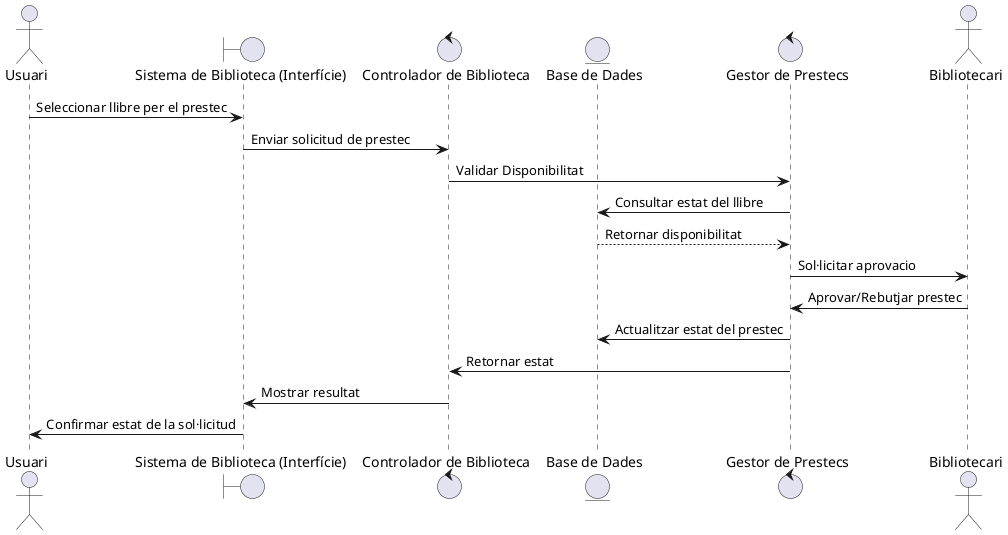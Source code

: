@startuml
actor Usuari as Us
boundary "Sistema de Biblioteca (Interfície)" as UI
control "Controlador de Biblioteca" as Control
entity "Base de Dades" as DB
control "Gestor de Prestecs" as Prestec
actor Bibliotecari as Bi
Us -> UI : Seleccionar llibre per el prestec
UI -> Control : Enviar solicitud de prestec
Control -> Prestec : Validar Disponibilitat
Prestec -> DB : Consultar estat del llibre
DB --> Prestec : Retornar disponibilitat
Prestec -> Bi : Sol·licitar aprovacio
Bi -> Prestec : Aprovar/Rebutjar prestec
Prestec -> DB : Actualitzar estat del prestec
Prestec -> Control : Retornar estat
Control -> UI : Mostrar resultat
UI -> Us : Confirmar estat de la sol·licitud


@enduml